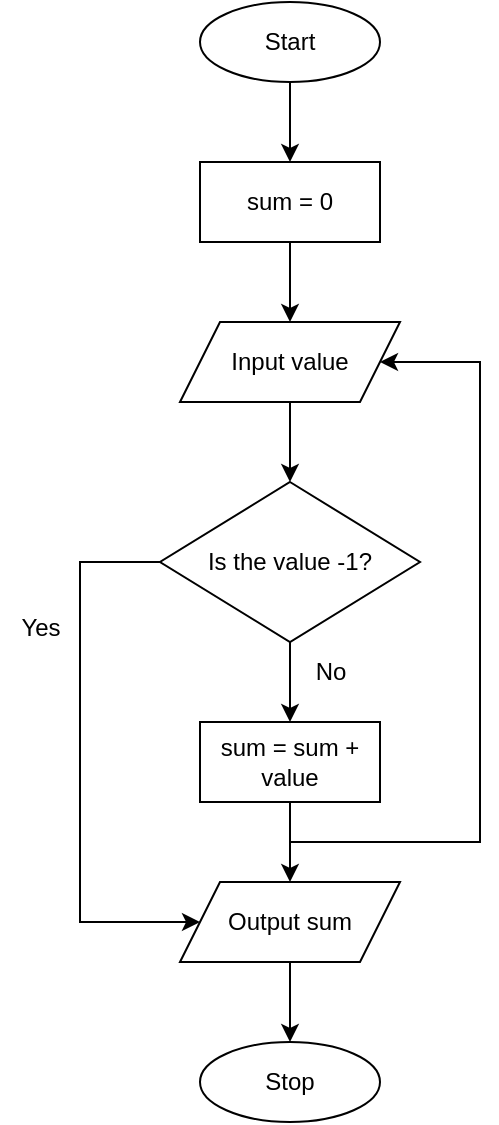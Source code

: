 <mxfile version="24.7.7">
  <diagram name="Page-1" id="e6wHuar8cyAkNmRzji5R">
    <mxGraphModel dx="1426" dy="757" grid="1" gridSize="10" guides="1" tooltips="1" connect="1" arrows="1" fold="1" page="1" pageScale="1" pageWidth="850" pageHeight="1100" math="0" shadow="0">
      <root>
        <mxCell id="0" />
        <mxCell id="1" parent="0" />
        <mxCell id="aHOBTLZ51QZTwN6Q_64S-4" style="edgeStyle=orthogonalEdgeStyle;rounded=0;orthogonalLoop=1;jettySize=auto;html=1;entryX=0.5;entryY=0;entryDx=0;entryDy=0;" edge="1" parent="1" source="aHOBTLZ51QZTwN6Q_64S-1" target="aHOBTLZ51QZTwN6Q_64S-2">
          <mxGeometry relative="1" as="geometry" />
        </mxCell>
        <mxCell id="aHOBTLZ51QZTwN6Q_64S-1" value="Start" style="ellipse;whiteSpace=wrap;html=1;" vertex="1" parent="1">
          <mxGeometry x="380" width="90" height="40" as="geometry" />
        </mxCell>
        <mxCell id="aHOBTLZ51QZTwN6Q_64S-5" style="edgeStyle=orthogonalEdgeStyle;rounded=0;orthogonalLoop=1;jettySize=auto;html=1;entryX=0.5;entryY=0;entryDx=0;entryDy=0;" edge="1" parent="1" source="aHOBTLZ51QZTwN6Q_64S-2" target="aHOBTLZ51QZTwN6Q_64S-3">
          <mxGeometry relative="1" as="geometry" />
        </mxCell>
        <mxCell id="aHOBTLZ51QZTwN6Q_64S-2" value="sum = 0" style="rounded=0;whiteSpace=wrap;html=1;" vertex="1" parent="1">
          <mxGeometry x="380" y="80" width="90" height="40" as="geometry" />
        </mxCell>
        <mxCell id="aHOBTLZ51QZTwN6Q_64S-7" style="edgeStyle=orthogonalEdgeStyle;rounded=0;orthogonalLoop=1;jettySize=auto;html=1;entryX=0.5;entryY=0;entryDx=0;entryDy=0;" edge="1" parent="1" source="aHOBTLZ51QZTwN6Q_64S-3" target="aHOBTLZ51QZTwN6Q_64S-6">
          <mxGeometry relative="1" as="geometry" />
        </mxCell>
        <mxCell id="aHOBTLZ51QZTwN6Q_64S-3" value="Input value" style="shape=parallelogram;perimeter=parallelogramPerimeter;whiteSpace=wrap;html=1;fixedSize=1;" vertex="1" parent="1">
          <mxGeometry x="370" y="160" width="110" height="40" as="geometry" />
        </mxCell>
        <mxCell id="aHOBTLZ51QZTwN6Q_64S-9" style="edgeStyle=orthogonalEdgeStyle;rounded=0;orthogonalLoop=1;jettySize=auto;html=1;entryX=0.5;entryY=0;entryDx=0;entryDy=0;" edge="1" parent="1" source="aHOBTLZ51QZTwN6Q_64S-6" target="aHOBTLZ51QZTwN6Q_64S-8">
          <mxGeometry relative="1" as="geometry" />
        </mxCell>
        <mxCell id="aHOBTLZ51QZTwN6Q_64S-16" style="edgeStyle=orthogonalEdgeStyle;rounded=0;orthogonalLoop=1;jettySize=auto;html=1;entryX=0;entryY=0.5;entryDx=0;entryDy=0;" edge="1" parent="1" source="aHOBTLZ51QZTwN6Q_64S-6" target="aHOBTLZ51QZTwN6Q_64S-13">
          <mxGeometry relative="1" as="geometry">
            <Array as="points">
              <mxPoint x="320" y="280" />
              <mxPoint x="320" y="460" />
            </Array>
          </mxGeometry>
        </mxCell>
        <mxCell id="aHOBTLZ51QZTwN6Q_64S-6" value="Is the value -1?" style="rhombus;whiteSpace=wrap;html=1;" vertex="1" parent="1">
          <mxGeometry x="360" y="240" width="130" height="80" as="geometry" />
        </mxCell>
        <mxCell id="aHOBTLZ51QZTwN6Q_64S-11" style="edgeStyle=orthogonalEdgeStyle;rounded=0;orthogonalLoop=1;jettySize=auto;html=1;entryX=0.5;entryY=0;entryDx=0;entryDy=0;" edge="1" parent="1" source="aHOBTLZ51QZTwN6Q_64S-8">
          <mxGeometry relative="1" as="geometry">
            <mxPoint x="425" y="440" as="targetPoint" />
          </mxGeometry>
        </mxCell>
        <mxCell id="aHOBTLZ51QZTwN6Q_64S-15" style="edgeStyle=orthogonalEdgeStyle;rounded=0;orthogonalLoop=1;jettySize=auto;html=1;entryX=1;entryY=0.5;entryDx=0;entryDy=0;" edge="1" parent="1" source="aHOBTLZ51QZTwN6Q_64S-8" target="aHOBTLZ51QZTwN6Q_64S-3">
          <mxGeometry relative="1" as="geometry">
            <Array as="points">
              <mxPoint x="425" y="420" />
              <mxPoint x="520" y="420" />
              <mxPoint x="520" y="180" />
            </Array>
          </mxGeometry>
        </mxCell>
        <mxCell id="aHOBTLZ51QZTwN6Q_64S-8" value="sum = sum + value" style="rounded=0;whiteSpace=wrap;html=1;" vertex="1" parent="1">
          <mxGeometry x="380" y="360" width="90" height="40" as="geometry" />
        </mxCell>
        <mxCell id="aHOBTLZ51QZTwN6Q_64S-12" style="edgeStyle=orthogonalEdgeStyle;rounded=0;orthogonalLoop=1;jettySize=auto;html=1;entryX=0.5;entryY=0;entryDx=0;entryDy=0;" edge="1" parent="1" source="aHOBTLZ51QZTwN6Q_64S-13" target="aHOBTLZ51QZTwN6Q_64S-14">
          <mxGeometry relative="1" as="geometry" />
        </mxCell>
        <mxCell id="aHOBTLZ51QZTwN6Q_64S-13" value="Output sum" style="shape=parallelogram;perimeter=parallelogramPerimeter;whiteSpace=wrap;html=1;fixedSize=1;" vertex="1" parent="1">
          <mxGeometry x="370" y="440" width="110" height="40" as="geometry" />
        </mxCell>
        <mxCell id="aHOBTLZ51QZTwN6Q_64S-14" value="Stop" style="ellipse;whiteSpace=wrap;html=1;" vertex="1" parent="1">
          <mxGeometry x="380" y="520" width="90" height="40" as="geometry" />
        </mxCell>
        <mxCell id="aHOBTLZ51QZTwN6Q_64S-18" value="No" style="text;html=1;align=center;verticalAlign=middle;resizable=0;points=[];autosize=1;strokeColor=none;fillColor=none;" vertex="1" parent="1">
          <mxGeometry x="425" y="320" width="40" height="30" as="geometry" />
        </mxCell>
        <mxCell id="aHOBTLZ51QZTwN6Q_64S-19" value="Yes" style="text;html=1;align=center;verticalAlign=middle;resizable=0;points=[];autosize=1;strokeColor=none;fillColor=none;" vertex="1" parent="1">
          <mxGeometry x="280" y="298" width="40" height="30" as="geometry" />
        </mxCell>
      </root>
    </mxGraphModel>
  </diagram>
</mxfile>
